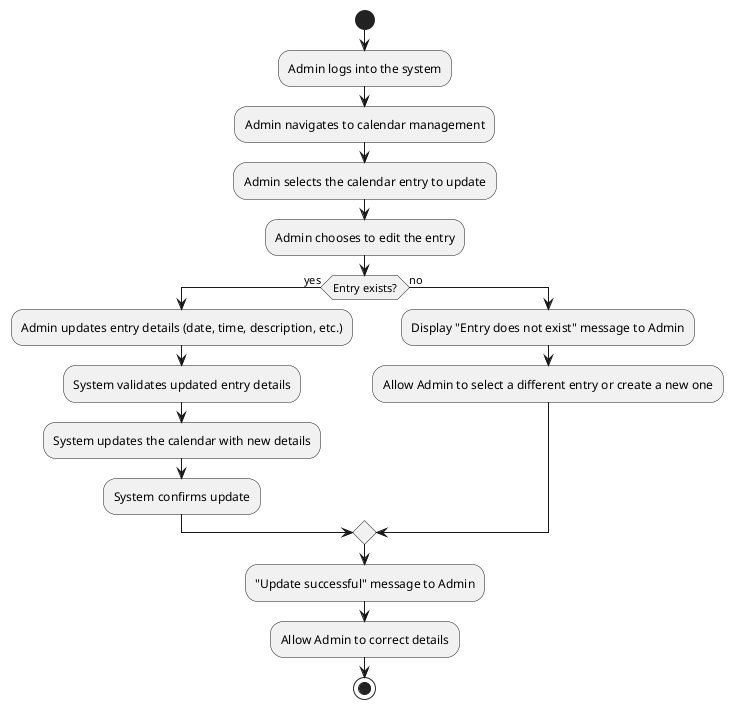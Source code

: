 @startuml
start
:Admin logs into the system;
:Admin navigates to calendar management;
:Admin selects the calendar entry to update;
:Admin chooses to edit the entry;

if (Entry exists?) then (yes)
    :Admin updates entry details (date, time, description, etc.);
    :System validates updated entry details;
        :System updates the calendar with new details;
        :System confirms update;


else (no)
    :Display "Entry does not exist" message to Admin;
    :Allow Admin to select a different entry or create a new one;
endif
:"Update successful" message to Admin;
        :Allow Admin to correct details;
stop
@enduml
